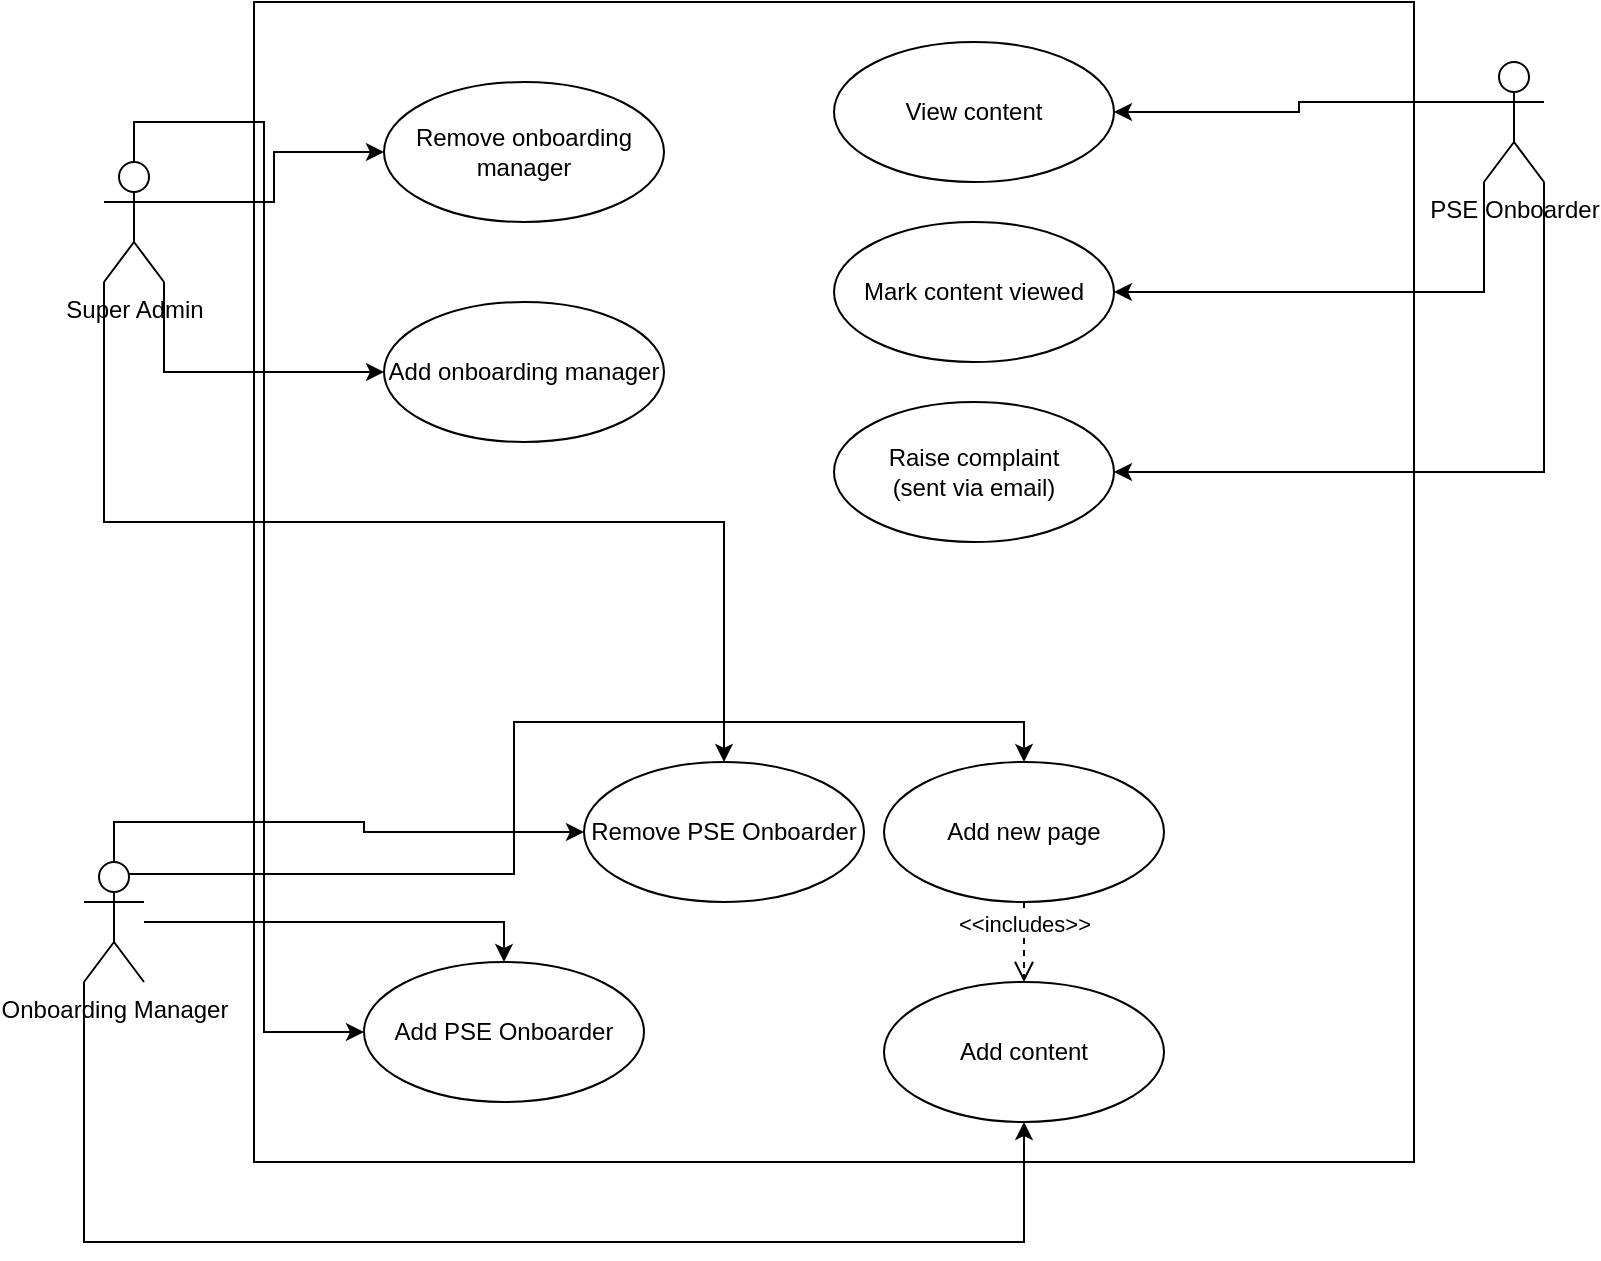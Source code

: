 <mxfile version="22.0.4" type="github">
  <diagram name="Page-1" id="Ulro9xFsLlpFCQsZJ0gW">
    <mxGraphModel dx="1242" dy="828" grid="1" gridSize="10" guides="1" tooltips="1" connect="1" arrows="1" fold="1" page="1" pageScale="1" pageWidth="850" pageHeight="1100" math="0" shadow="0">
      <root>
        <mxCell id="0" />
        <mxCell id="1" parent="0" />
        <mxCell id="lc30SOUPh5aGIYC9PWeb-1" value="" style="whiteSpace=wrap;html=1;aspect=fixed;" vertex="1" parent="1">
          <mxGeometry x="135" y="100" width="580" height="580" as="geometry" />
        </mxCell>
        <mxCell id="lc30SOUPh5aGIYC9PWeb-30" style="edgeStyle=orthogonalEdgeStyle;rounded=0;orthogonalLoop=1;jettySize=auto;html=1;exitX=0;exitY=0.333;exitDx=0;exitDy=0;exitPerimeter=0;entryX=1;entryY=0.5;entryDx=0;entryDy=0;" edge="1" parent="1" source="lc30SOUPh5aGIYC9PWeb-2" target="lc30SOUPh5aGIYC9PWeb-27">
          <mxGeometry relative="1" as="geometry" />
        </mxCell>
        <mxCell id="lc30SOUPh5aGIYC9PWeb-31" style="edgeStyle=orthogonalEdgeStyle;rounded=0;orthogonalLoop=1;jettySize=auto;html=1;exitX=0;exitY=1;exitDx=0;exitDy=0;exitPerimeter=0;entryX=1;entryY=0.5;entryDx=0;entryDy=0;" edge="1" parent="1" source="lc30SOUPh5aGIYC9PWeb-2" target="lc30SOUPh5aGIYC9PWeb-28">
          <mxGeometry relative="1" as="geometry" />
        </mxCell>
        <mxCell id="lc30SOUPh5aGIYC9PWeb-32" style="edgeStyle=orthogonalEdgeStyle;rounded=0;orthogonalLoop=1;jettySize=auto;html=1;exitX=1;exitY=1;exitDx=0;exitDy=0;exitPerimeter=0;entryX=1;entryY=0.5;entryDx=0;entryDy=0;" edge="1" parent="1" source="lc30SOUPh5aGIYC9PWeb-2" target="lc30SOUPh5aGIYC9PWeb-29">
          <mxGeometry relative="1" as="geometry" />
        </mxCell>
        <mxCell id="lc30SOUPh5aGIYC9PWeb-2" value="PSE Onboarder" style="shape=umlActor;verticalLabelPosition=bottom;verticalAlign=top;html=1;" vertex="1" parent="1">
          <mxGeometry x="750" y="130" width="30" height="60" as="geometry" />
        </mxCell>
        <mxCell id="lc30SOUPh5aGIYC9PWeb-10" style="edgeStyle=orthogonalEdgeStyle;rounded=0;orthogonalLoop=1;jettySize=auto;html=1;exitX=1;exitY=0.333;exitDx=0;exitDy=0;exitPerimeter=0;entryX=0;entryY=0.5;entryDx=0;entryDy=0;" edge="1" parent="1" source="lc30SOUPh5aGIYC9PWeb-3" target="lc30SOUPh5aGIYC9PWeb-9">
          <mxGeometry relative="1" as="geometry" />
        </mxCell>
        <mxCell id="lc30SOUPh5aGIYC9PWeb-11" style="edgeStyle=orthogonalEdgeStyle;rounded=0;orthogonalLoop=1;jettySize=auto;html=1;exitX=1;exitY=1;exitDx=0;exitDy=0;exitPerimeter=0;entryX=0;entryY=0.5;entryDx=0;entryDy=0;" edge="1" parent="1" source="lc30SOUPh5aGIYC9PWeb-3" target="lc30SOUPh5aGIYC9PWeb-6">
          <mxGeometry relative="1" as="geometry" />
        </mxCell>
        <mxCell id="lc30SOUPh5aGIYC9PWeb-12" style="edgeStyle=orthogonalEdgeStyle;rounded=0;orthogonalLoop=1;jettySize=auto;html=1;exitX=0;exitY=1;exitDx=0;exitDy=0;exitPerimeter=0;" edge="1" parent="1" source="lc30SOUPh5aGIYC9PWeb-3" target="lc30SOUPh5aGIYC9PWeb-8">
          <mxGeometry relative="1" as="geometry" />
        </mxCell>
        <mxCell id="lc30SOUPh5aGIYC9PWeb-13" style="edgeStyle=orthogonalEdgeStyle;rounded=0;orthogonalLoop=1;jettySize=auto;html=1;exitX=0.5;exitY=0;exitDx=0;exitDy=0;exitPerimeter=0;entryX=0;entryY=0.5;entryDx=0;entryDy=0;" edge="1" parent="1" source="lc30SOUPh5aGIYC9PWeb-3" target="lc30SOUPh5aGIYC9PWeb-7">
          <mxGeometry relative="1" as="geometry" />
        </mxCell>
        <mxCell id="lc30SOUPh5aGIYC9PWeb-3" value="Super Admin" style="shape=umlActor;verticalLabelPosition=bottom;verticalAlign=top;html=1;" vertex="1" parent="1">
          <mxGeometry x="60" y="180" width="30" height="60" as="geometry" />
        </mxCell>
        <mxCell id="lc30SOUPh5aGIYC9PWeb-15" style="edgeStyle=orthogonalEdgeStyle;rounded=0;orthogonalLoop=1;jettySize=auto;html=1;entryX=0.5;entryY=0;entryDx=0;entryDy=0;" edge="1" parent="1" source="lc30SOUPh5aGIYC9PWeb-4" target="lc30SOUPh5aGIYC9PWeb-7">
          <mxGeometry relative="1" as="geometry" />
        </mxCell>
        <mxCell id="lc30SOUPh5aGIYC9PWeb-16" style="edgeStyle=orthogonalEdgeStyle;rounded=0;orthogonalLoop=1;jettySize=auto;html=1;exitX=0.5;exitY=0;exitDx=0;exitDy=0;exitPerimeter=0;" edge="1" parent="1" source="lc30SOUPh5aGIYC9PWeb-4" target="lc30SOUPh5aGIYC9PWeb-8">
          <mxGeometry relative="1" as="geometry" />
        </mxCell>
        <mxCell id="lc30SOUPh5aGIYC9PWeb-20" style="edgeStyle=orthogonalEdgeStyle;rounded=0;orthogonalLoop=1;jettySize=auto;html=1;exitX=0.75;exitY=0.1;exitDx=0;exitDy=0;exitPerimeter=0;entryX=0.5;entryY=0;entryDx=0;entryDy=0;" edge="1" parent="1" source="lc30SOUPh5aGIYC9PWeb-4" target="lc30SOUPh5aGIYC9PWeb-18">
          <mxGeometry relative="1" as="geometry" />
        </mxCell>
        <mxCell id="lc30SOUPh5aGIYC9PWeb-21" style="edgeStyle=orthogonalEdgeStyle;rounded=0;orthogonalLoop=1;jettySize=auto;html=1;exitX=0;exitY=1;exitDx=0;exitDy=0;exitPerimeter=0;entryX=0.5;entryY=1;entryDx=0;entryDy=0;" edge="1" parent="1" source="lc30SOUPh5aGIYC9PWeb-4" target="lc30SOUPh5aGIYC9PWeb-17">
          <mxGeometry relative="1" as="geometry">
            <Array as="points">
              <mxPoint x="50" y="720" />
              <mxPoint x="520" y="720" />
            </Array>
          </mxGeometry>
        </mxCell>
        <mxCell id="lc30SOUPh5aGIYC9PWeb-4" value="Onboarding Manager" style="shape=umlActor;verticalLabelPosition=bottom;verticalAlign=top;html=1;" vertex="1" parent="1">
          <mxGeometry x="50" y="530" width="30" height="60" as="geometry" />
        </mxCell>
        <mxCell id="lc30SOUPh5aGIYC9PWeb-6" value="Add onboarding manager" style="ellipse;whiteSpace=wrap;html=1;" vertex="1" parent="1">
          <mxGeometry x="200" y="250" width="140" height="70" as="geometry" />
        </mxCell>
        <mxCell id="lc30SOUPh5aGIYC9PWeb-7" value="Add PSE Onboarder" style="ellipse;whiteSpace=wrap;html=1;" vertex="1" parent="1">
          <mxGeometry x="190" y="580" width="140" height="70" as="geometry" />
        </mxCell>
        <mxCell id="lc30SOUPh5aGIYC9PWeb-8" value="Remove PSE Onboarder" style="ellipse;whiteSpace=wrap;html=1;" vertex="1" parent="1">
          <mxGeometry x="300" y="480" width="140" height="70" as="geometry" />
        </mxCell>
        <mxCell id="lc30SOUPh5aGIYC9PWeb-9" value="Remove onboarding manager" style="ellipse;whiteSpace=wrap;html=1;" vertex="1" parent="1">
          <mxGeometry x="200" y="140" width="140" height="70" as="geometry" />
        </mxCell>
        <mxCell id="lc30SOUPh5aGIYC9PWeb-17" value="Add content" style="ellipse;whiteSpace=wrap;html=1;" vertex="1" parent="1">
          <mxGeometry x="450" y="590" width="140" height="70" as="geometry" />
        </mxCell>
        <mxCell id="lc30SOUPh5aGIYC9PWeb-18" value="Add new page" style="ellipse;whiteSpace=wrap;html=1;" vertex="1" parent="1">
          <mxGeometry x="450" y="480" width="140" height="70" as="geometry" />
        </mxCell>
        <mxCell id="lc30SOUPh5aGIYC9PWeb-19" value="&amp;lt;&amp;lt;includes&amp;gt;&amp;gt;" style="html=1;verticalAlign=bottom;endArrow=open;dashed=1;endSize=8;curved=0;rounded=0;exitX=0.5;exitY=1;exitDx=0;exitDy=0;entryX=0.5;entryY=0;entryDx=0;entryDy=0;" edge="1" parent="1" source="lc30SOUPh5aGIYC9PWeb-18" target="lc30SOUPh5aGIYC9PWeb-17">
          <mxGeometry relative="1" as="geometry">
            <mxPoint x="460" y="430" as="sourcePoint" />
            <mxPoint x="380" y="430" as="targetPoint" />
          </mxGeometry>
        </mxCell>
        <mxCell id="lc30SOUPh5aGIYC9PWeb-27" value="View content" style="ellipse;whiteSpace=wrap;html=1;" vertex="1" parent="1">
          <mxGeometry x="425" y="120" width="140" height="70" as="geometry" />
        </mxCell>
        <mxCell id="lc30SOUPh5aGIYC9PWeb-28" value="Mark content viewed" style="ellipse;whiteSpace=wrap;html=1;" vertex="1" parent="1">
          <mxGeometry x="425" y="210" width="140" height="70" as="geometry" />
        </mxCell>
        <mxCell id="lc30SOUPh5aGIYC9PWeb-29" value="Raise complaint&lt;br&gt;(sent via email)" style="ellipse;whiteSpace=wrap;html=1;" vertex="1" parent="1">
          <mxGeometry x="425" y="300" width="140" height="70" as="geometry" />
        </mxCell>
      </root>
    </mxGraphModel>
  </diagram>
</mxfile>
